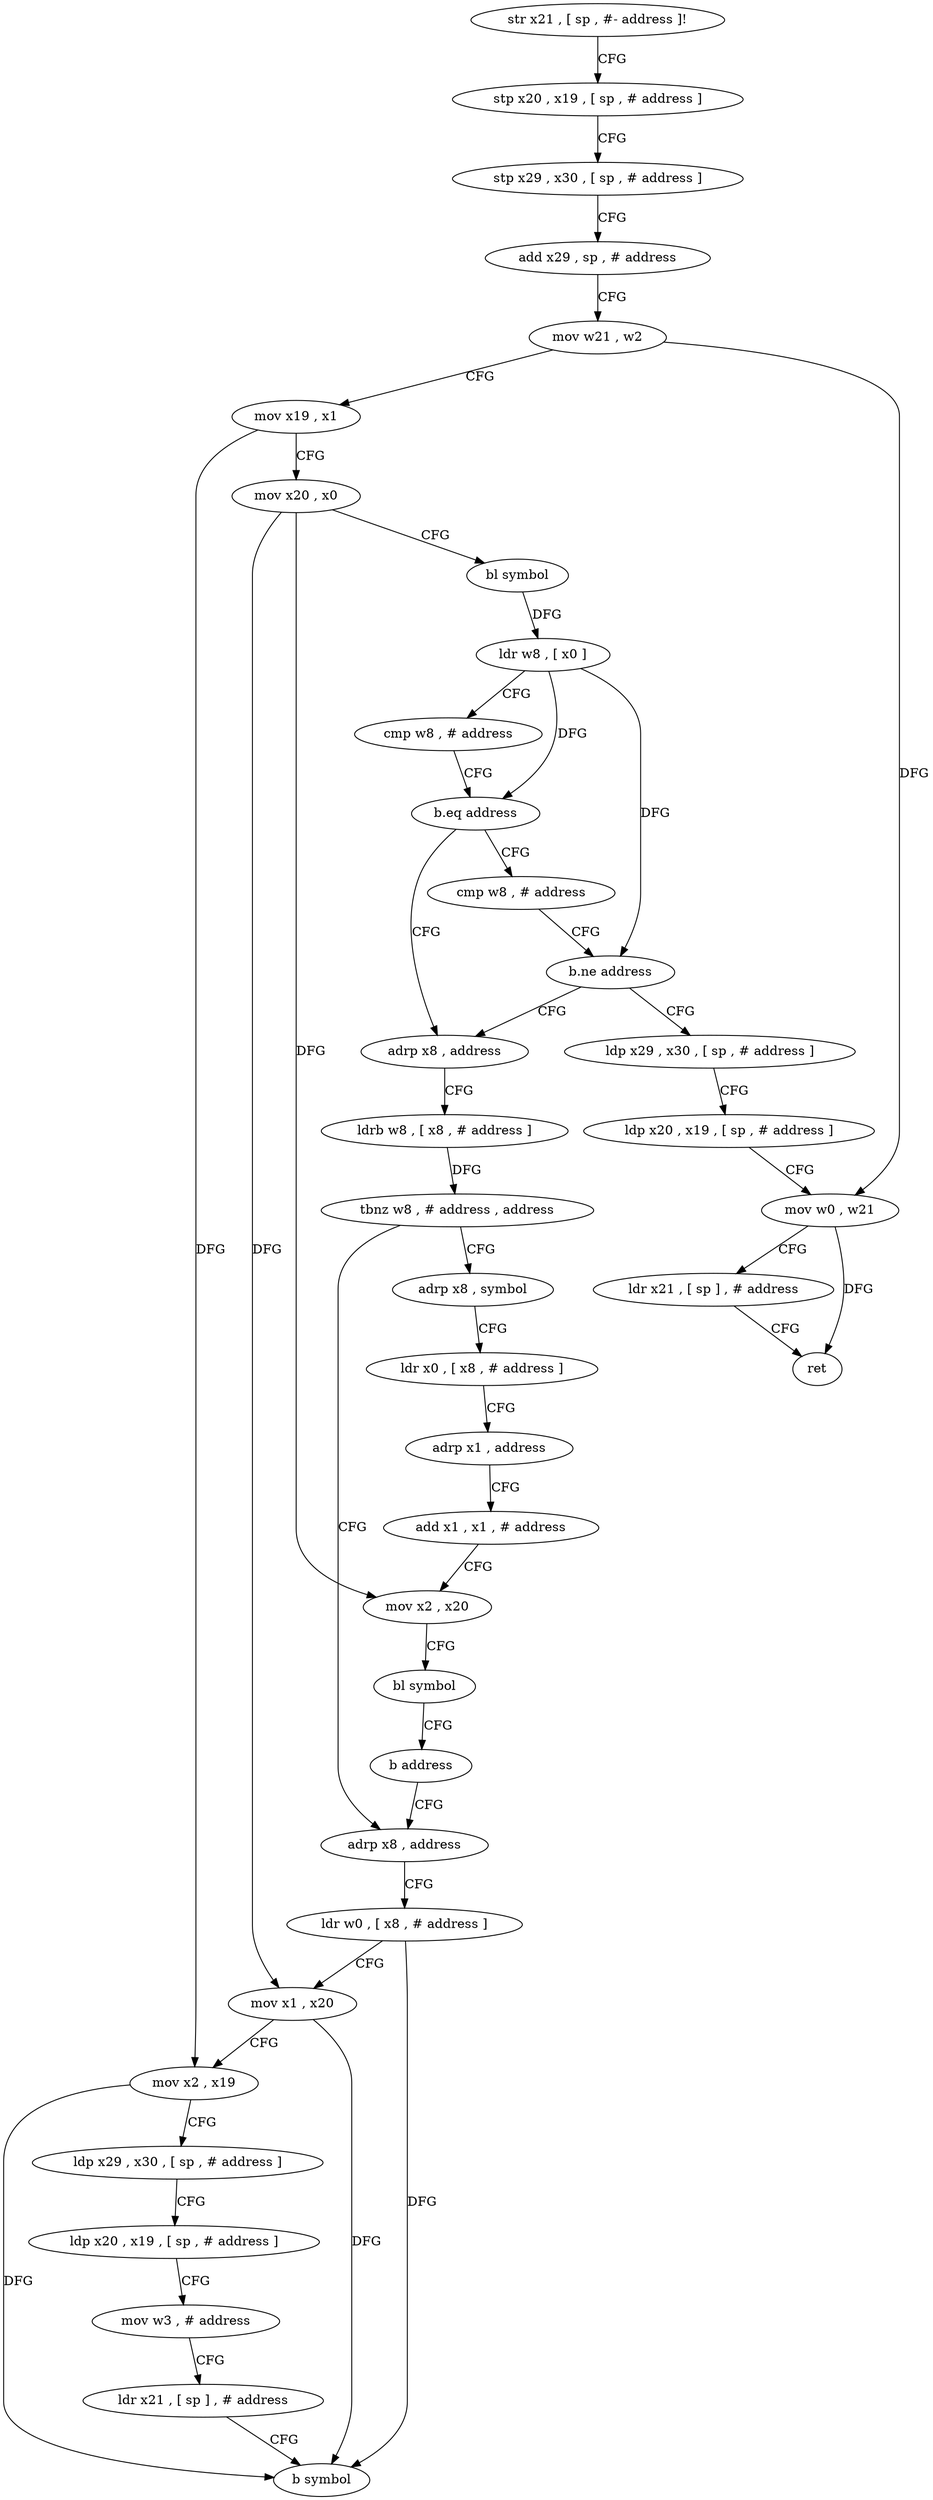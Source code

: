 digraph "func" {
"4230844" [label = "str x21 , [ sp , #- address ]!" ]
"4230848" [label = "stp x20 , x19 , [ sp , # address ]" ]
"4230852" [label = "stp x29 , x30 , [ sp , # address ]" ]
"4230856" [label = "add x29 , sp , # address" ]
"4230860" [label = "mov w21 , w2" ]
"4230864" [label = "mov x19 , x1" ]
"4230868" [label = "mov x20 , x0" ]
"4230872" [label = "bl symbol" ]
"4230876" [label = "ldr w8 , [ x0 ]" ]
"4230880" [label = "cmp w8 , # address" ]
"4230884" [label = "b.eq address" ]
"4230896" [label = "adrp x8 , address" ]
"4230888" [label = "cmp w8 , # address" ]
"4230900" [label = "ldrb w8 , [ x8 , # address ]" ]
"4230904" [label = "tbnz w8 , # address , address" ]
"4230964" [label = "adrp x8 , symbol" ]
"4230908" [label = "adrp x8 , address" ]
"4230892" [label = "b.ne address" ]
"4230944" [label = "ldp x29 , x30 , [ sp , # address ]" ]
"4230968" [label = "ldr x0 , [ x8 , # address ]" ]
"4230972" [label = "adrp x1 , address" ]
"4230976" [label = "add x1 , x1 , # address" ]
"4230980" [label = "mov x2 , x20" ]
"4230984" [label = "bl symbol" ]
"4230988" [label = "b address" ]
"4230912" [label = "ldr w0 , [ x8 , # address ]" ]
"4230916" [label = "mov x1 , x20" ]
"4230920" [label = "mov x2 , x19" ]
"4230924" [label = "ldp x29 , x30 , [ sp , # address ]" ]
"4230928" [label = "ldp x20 , x19 , [ sp , # address ]" ]
"4230932" [label = "mov w3 , # address" ]
"4230936" [label = "ldr x21 , [ sp ] , # address" ]
"4230940" [label = "b symbol" ]
"4230948" [label = "ldp x20 , x19 , [ sp , # address ]" ]
"4230952" [label = "mov w0 , w21" ]
"4230956" [label = "ldr x21 , [ sp ] , # address" ]
"4230960" [label = "ret" ]
"4230844" -> "4230848" [ label = "CFG" ]
"4230848" -> "4230852" [ label = "CFG" ]
"4230852" -> "4230856" [ label = "CFG" ]
"4230856" -> "4230860" [ label = "CFG" ]
"4230860" -> "4230864" [ label = "CFG" ]
"4230860" -> "4230952" [ label = "DFG" ]
"4230864" -> "4230868" [ label = "CFG" ]
"4230864" -> "4230920" [ label = "DFG" ]
"4230868" -> "4230872" [ label = "CFG" ]
"4230868" -> "4230980" [ label = "DFG" ]
"4230868" -> "4230916" [ label = "DFG" ]
"4230872" -> "4230876" [ label = "DFG" ]
"4230876" -> "4230880" [ label = "CFG" ]
"4230876" -> "4230884" [ label = "DFG" ]
"4230876" -> "4230892" [ label = "DFG" ]
"4230880" -> "4230884" [ label = "CFG" ]
"4230884" -> "4230896" [ label = "CFG" ]
"4230884" -> "4230888" [ label = "CFG" ]
"4230896" -> "4230900" [ label = "CFG" ]
"4230888" -> "4230892" [ label = "CFG" ]
"4230900" -> "4230904" [ label = "DFG" ]
"4230904" -> "4230964" [ label = "CFG" ]
"4230904" -> "4230908" [ label = "CFG" ]
"4230964" -> "4230968" [ label = "CFG" ]
"4230908" -> "4230912" [ label = "CFG" ]
"4230892" -> "4230944" [ label = "CFG" ]
"4230892" -> "4230896" [ label = "CFG" ]
"4230944" -> "4230948" [ label = "CFG" ]
"4230968" -> "4230972" [ label = "CFG" ]
"4230972" -> "4230976" [ label = "CFG" ]
"4230976" -> "4230980" [ label = "CFG" ]
"4230980" -> "4230984" [ label = "CFG" ]
"4230984" -> "4230988" [ label = "CFG" ]
"4230988" -> "4230908" [ label = "CFG" ]
"4230912" -> "4230916" [ label = "CFG" ]
"4230912" -> "4230940" [ label = "DFG" ]
"4230916" -> "4230920" [ label = "CFG" ]
"4230916" -> "4230940" [ label = "DFG" ]
"4230920" -> "4230924" [ label = "CFG" ]
"4230920" -> "4230940" [ label = "DFG" ]
"4230924" -> "4230928" [ label = "CFG" ]
"4230928" -> "4230932" [ label = "CFG" ]
"4230932" -> "4230936" [ label = "CFG" ]
"4230936" -> "4230940" [ label = "CFG" ]
"4230948" -> "4230952" [ label = "CFG" ]
"4230952" -> "4230956" [ label = "CFG" ]
"4230952" -> "4230960" [ label = "DFG" ]
"4230956" -> "4230960" [ label = "CFG" ]
}
